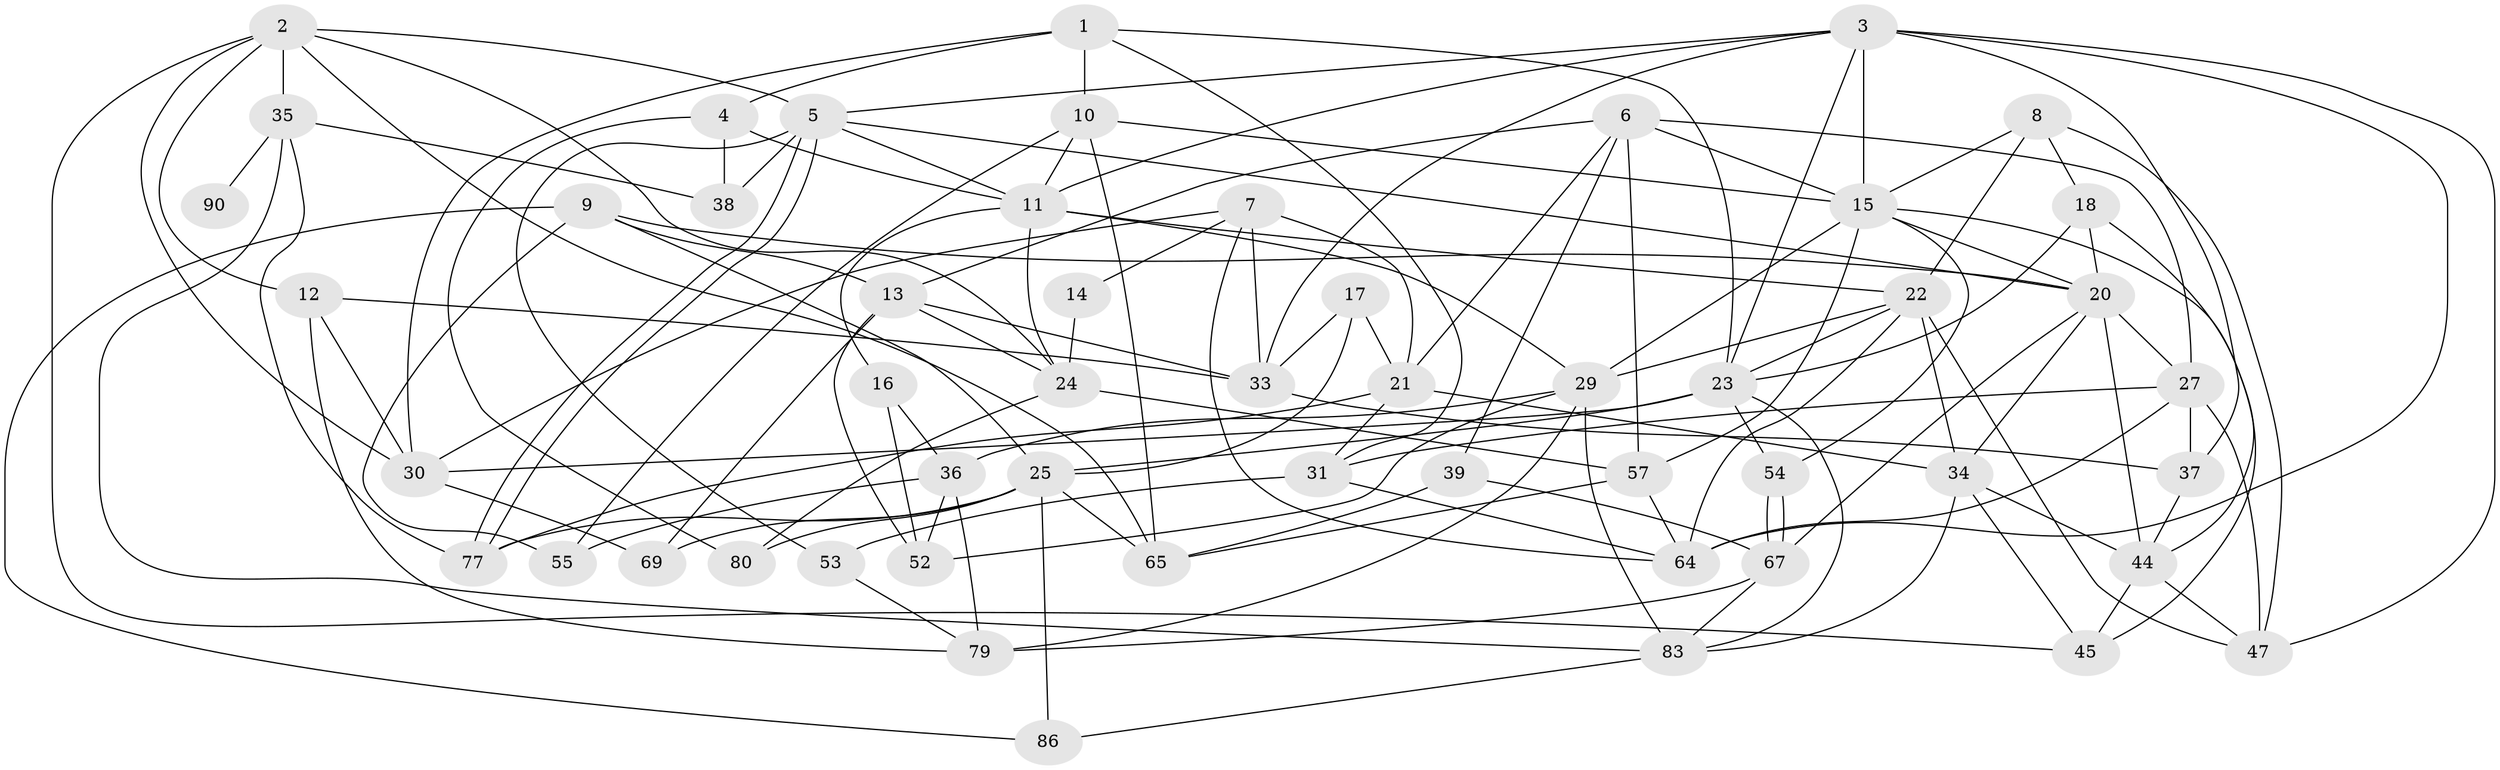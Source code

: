 // original degree distribution, {4: 0.28888888888888886, 5: 0.15555555555555556, 7: 0.022222222222222223, 2: 0.1, 3: 0.3111111111111111, 6: 0.1, 8: 0.022222222222222223}
// Generated by graph-tools (version 1.1) at 2025/41/03/06/25 10:41:58]
// undirected, 53 vertices, 136 edges
graph export_dot {
graph [start="1"]
  node [color=gray90,style=filled];
  1 [super="+19"];
  2 [super="+61"];
  3 [super="+48"];
  4 [super="+28"];
  5 [super="+26"];
  6 [super="+49"];
  7;
  8;
  9 [super="+40"];
  10 [super="+60"];
  11 [super="+68"];
  12 [super="+73"];
  13 [super="+41"];
  14;
  15 [super="+43"];
  16;
  17;
  18 [super="+66"];
  20 [super="+59"];
  21 [super="+62"];
  22 [super="+32"];
  23 [super="+46"];
  24 [super="+81"];
  25 [super="+89"];
  27 [super="+85"];
  29 [super="+58"];
  30 [super="+42"];
  31 [super="+87"];
  33 [super="+70"];
  34 [super="+71"];
  35 [super="+63"];
  36 [super="+82"];
  37;
  38 [super="+51"];
  39 [super="+56"];
  44 [super="+72"];
  45;
  47 [super="+50"];
  52;
  53;
  54 [super="+78"];
  55;
  57 [super="+75"];
  64 [super="+76"];
  65 [super="+74"];
  67;
  69;
  77;
  79 [super="+88"];
  80;
  83 [super="+84"];
  86;
  90;
  1 -- 31;
  1 -- 30;
  1 -- 10;
  1 -- 4;
  1 -- 23;
  2 -- 45;
  2 -- 12;
  2 -- 30;
  2 -- 35;
  2 -- 24;
  2 -- 65;
  2 -- 5;
  3 -- 5;
  3 -- 23;
  3 -- 15;
  3 -- 64 [weight=2];
  3 -- 47;
  3 -- 33;
  3 -- 37;
  3 -- 11;
  4 -- 80;
  4 -- 38;
  4 -- 11;
  5 -- 77;
  5 -- 77;
  5 -- 53;
  5 -- 38;
  5 -- 20;
  5 -- 11;
  6 -- 15;
  6 -- 21;
  6 -- 39;
  6 -- 57;
  6 -- 27;
  6 -- 13;
  7 -- 30;
  7 -- 33;
  7 -- 14;
  7 -- 21;
  7 -- 64;
  8 -- 18;
  8 -- 47;
  8 -- 15;
  8 -- 22;
  9 -- 25;
  9 -- 86;
  9 -- 20;
  9 -- 13;
  9 -- 55;
  10 -- 65;
  10 -- 55;
  10 -- 15;
  10 -- 11;
  11 -- 29;
  11 -- 24;
  11 -- 22;
  11 -- 16;
  12 -- 79;
  12 -- 33;
  12 -- 30;
  13 -- 33 [weight=2];
  13 -- 52;
  13 -- 69;
  13 -- 24;
  14 -- 24;
  15 -- 57;
  15 -- 54;
  15 -- 45;
  15 -- 29;
  15 -- 20;
  16 -- 52;
  16 -- 36;
  17 -- 33;
  17 -- 25;
  17 -- 21;
  18 -- 23;
  18 -- 20;
  18 -- 44;
  20 -- 27 [weight=2];
  20 -- 67;
  20 -- 44;
  20 -- 34;
  21 -- 77;
  21 -- 31;
  21 -- 34;
  22 -- 64;
  22 -- 29;
  22 -- 47;
  22 -- 34;
  22 -- 23;
  23 -- 25;
  23 -- 83;
  23 -- 54;
  23 -- 30;
  24 -- 80;
  24 -- 57;
  25 -- 69;
  25 -- 77;
  25 -- 80;
  25 -- 86;
  25 -- 65;
  27 -- 37;
  27 -- 47;
  27 -- 64;
  27 -- 31;
  29 -- 36;
  29 -- 79;
  29 -- 83;
  29 -- 52;
  30 -- 69;
  31 -- 53;
  31 -- 64;
  33 -- 37;
  34 -- 45;
  34 -- 83;
  34 -- 44;
  35 -- 38;
  35 -- 90 [weight=2];
  35 -- 83;
  35 -- 77;
  36 -- 52;
  36 -- 55;
  36 -- 79;
  37 -- 44;
  39 -- 67;
  39 -- 65;
  44 -- 45;
  44 -- 47;
  53 -- 79;
  54 -- 67;
  54 -- 67;
  57 -- 65;
  57 -- 64;
  67 -- 79;
  67 -- 83;
  83 -- 86;
}

